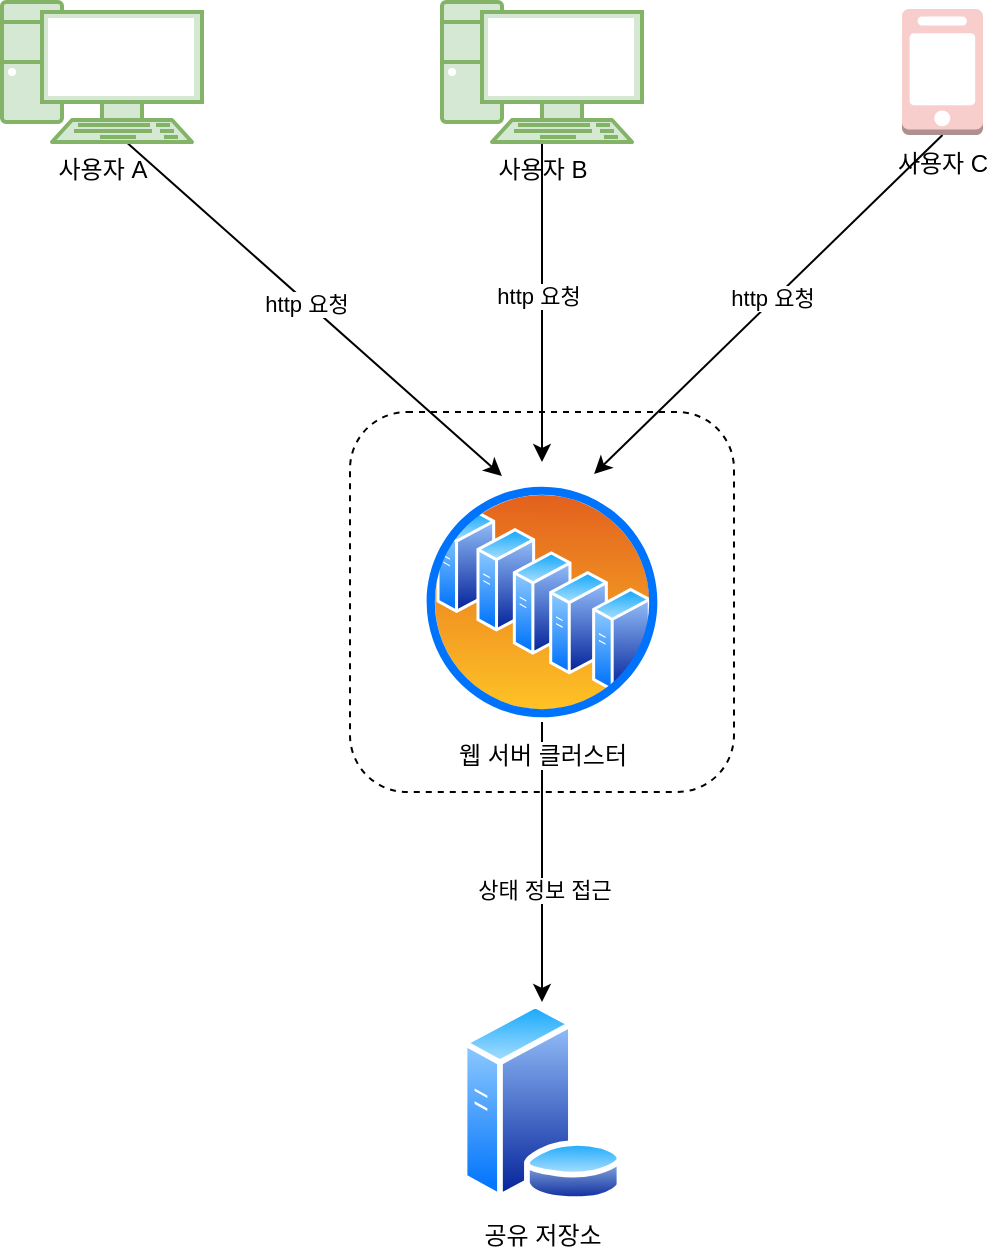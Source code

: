 <mxfile version="26.0.11">
  <diagram name="페이지-1" id="twSAdxFbZdbSeYjtGFjP">
    <mxGraphModel dx="1434" dy="772" grid="1" gridSize="10" guides="1" tooltips="1" connect="1" arrows="1" fold="1" page="1" pageScale="1" pageWidth="827" pageHeight="1169" math="0" shadow="0">
      <root>
        <mxCell id="0" />
        <mxCell id="1" parent="0" />
        <mxCell id="nRGRTWc3V9Pjq6TSZUO5-26" value="" style="rounded=1;whiteSpace=wrap;html=1;dashed=1;" vertex="1" parent="1">
          <mxGeometry x="342" y="255" width="192" height="190" as="geometry" />
        </mxCell>
        <mxCell id="nRGRTWc3V9Pjq6TSZUO5-18" value="" style="endArrow=classic;html=1;rounded=0;exitX=0.5;exitY=1;exitDx=0;exitDy=0;exitPerimeter=0;entryX=0.717;entryY=-0.033;entryDx=0;entryDy=0;entryPerimeter=0;" edge="1" parent="1" source="nRGRTWc3V9Pjq6TSZUO5-6" target="nRGRTWc3V9Pjq6TSZUO5-16">
          <mxGeometry width="50" height="50" relative="1" as="geometry">
            <mxPoint x="390" y="420" as="sourcePoint" />
            <mxPoint x="440" y="370" as="targetPoint" />
          </mxGeometry>
        </mxCell>
        <mxCell id="nRGRTWc3V9Pjq6TSZUO5-19" value="http 요청" style="edgeLabel;html=1;align=center;verticalAlign=middle;resizable=0;points=[];" vertex="1" connectable="0" parent="nRGRTWc3V9Pjq6TSZUO5-18">
          <mxGeometry x="-0.03" y="-1" relative="1" as="geometry">
            <mxPoint as="offset" />
          </mxGeometry>
        </mxCell>
        <mxCell id="nRGRTWc3V9Pjq6TSZUO5-17" value="" style="endArrow=classic;html=1;rounded=0;exitX=0.61;exitY=0.986;exitDx=0;exitDy=0;exitPerimeter=0;entryX=0.333;entryY=-0.025;entryDx=0;entryDy=0;entryPerimeter=0;" edge="1" parent="1" source="nRGRTWc3V9Pjq6TSZUO5-5" target="nRGRTWc3V9Pjq6TSZUO5-16">
          <mxGeometry width="50" height="50" relative="1" as="geometry">
            <mxPoint x="390" y="420" as="sourcePoint" />
            <mxPoint x="440" y="370" as="targetPoint" />
          </mxGeometry>
        </mxCell>
        <mxCell id="nRGRTWc3V9Pjq6TSZUO5-21" value="http 요청" style="edgeLabel;html=1;align=center;verticalAlign=middle;resizable=0;points=[];" vertex="1" connectable="0" parent="nRGRTWc3V9Pjq6TSZUO5-17">
          <mxGeometry x="-0.031" y="-1" relative="1" as="geometry">
            <mxPoint as="offset" />
          </mxGeometry>
        </mxCell>
        <mxCell id="nRGRTWc3V9Pjq6TSZUO5-5" value="사용자 A" style="verticalAlign=top;verticalLabelPosition=bottom;labelPosition=center;align=center;html=1;outlineConnect=0;gradientDirection=north;strokeWidth=1;shape=mxgraph.networks.pc;fillColor=#d5e8d4;strokeColor=#82b366;" vertex="1" parent="1">
          <mxGeometry x="168" y="50" width="100" height="70" as="geometry" />
        </mxCell>
        <mxCell id="nRGRTWc3V9Pjq6TSZUO5-6" value="사용자 C" style="outlineConnect=0;dashed=0;verticalLabelPosition=bottom;verticalAlign=top;align=center;html=1;shape=mxgraph.aws3.mobile_client;fillColor=#f8cecc;strokeColor=#b85450;" vertex="1" parent="1">
          <mxGeometry x="618" y="53.5" width="40.5" height="63" as="geometry" />
        </mxCell>
        <mxCell id="nRGRTWc3V9Pjq6TSZUO5-7" value="" style="edgeStyle=orthogonalEdgeStyle;rounded=0;orthogonalLoop=1;jettySize=auto;html=1;" edge="1" parent="1" source="nRGRTWc3V9Pjq6TSZUO5-9">
          <mxGeometry relative="1" as="geometry">
            <mxPoint x="438" y="280" as="targetPoint" />
          </mxGeometry>
        </mxCell>
        <mxCell id="nRGRTWc3V9Pjq6TSZUO5-20" value="http 요청" style="edgeLabel;html=1;align=center;verticalAlign=middle;resizable=0;points=[];" vertex="1" connectable="0" parent="nRGRTWc3V9Pjq6TSZUO5-7">
          <mxGeometry x="-0.041" y="-2" relative="1" as="geometry">
            <mxPoint as="offset" />
          </mxGeometry>
        </mxCell>
        <mxCell id="nRGRTWc3V9Pjq6TSZUO5-9" value="사용자 B" style="verticalAlign=top;verticalLabelPosition=bottom;labelPosition=center;align=center;html=1;outlineConnect=0;gradientDirection=north;strokeWidth=1;shape=mxgraph.networks.pc;fillColor=#d5e8d4;strokeColor=#82b366;" vertex="1" parent="1">
          <mxGeometry x="388" y="50" width="100" height="70" as="geometry" />
        </mxCell>
        <mxCell id="nRGRTWc3V9Pjq6TSZUO5-24" value="" style="edgeStyle=orthogonalEdgeStyle;rounded=0;orthogonalLoop=1;jettySize=auto;html=1;entryX=0.5;entryY=0;entryDx=0;entryDy=0;" edge="1" parent="1" source="nRGRTWc3V9Pjq6TSZUO5-16" target="nRGRTWc3V9Pjq6TSZUO5-22">
          <mxGeometry relative="1" as="geometry">
            <mxPoint x="438" y="550" as="targetPoint" />
          </mxGeometry>
        </mxCell>
        <mxCell id="nRGRTWc3V9Pjq6TSZUO5-25" value="상태 정보 접근" style="edgeLabel;html=1;align=center;verticalAlign=middle;resizable=0;points=[];" vertex="1" connectable="0" parent="nRGRTWc3V9Pjq6TSZUO5-24">
          <mxGeometry x="0.2" y="1" relative="1" as="geometry">
            <mxPoint as="offset" />
          </mxGeometry>
        </mxCell>
        <mxCell id="nRGRTWc3V9Pjq6TSZUO5-16" value="웹 서버 클러스터" style="image;aspect=fixed;perimeter=ellipsePerimeter;html=1;align=center;shadow=0;dashed=0;spacingTop=3;image=img/lib/active_directory/server_farm.svg;" vertex="1" parent="1">
          <mxGeometry x="378" y="290" width="120" height="120" as="geometry" />
        </mxCell>
        <mxCell id="nRGRTWc3V9Pjq6TSZUO5-22" value="공유 저장소" style="image;aspect=fixed;perimeter=ellipsePerimeter;html=1;align=center;shadow=0;dashed=0;spacingTop=3;image=img/lib/active_directory/database_server.svg;" vertex="1" parent="1">
          <mxGeometry x="397" y="550" width="82" height="100" as="geometry" />
        </mxCell>
      </root>
    </mxGraphModel>
  </diagram>
</mxfile>

